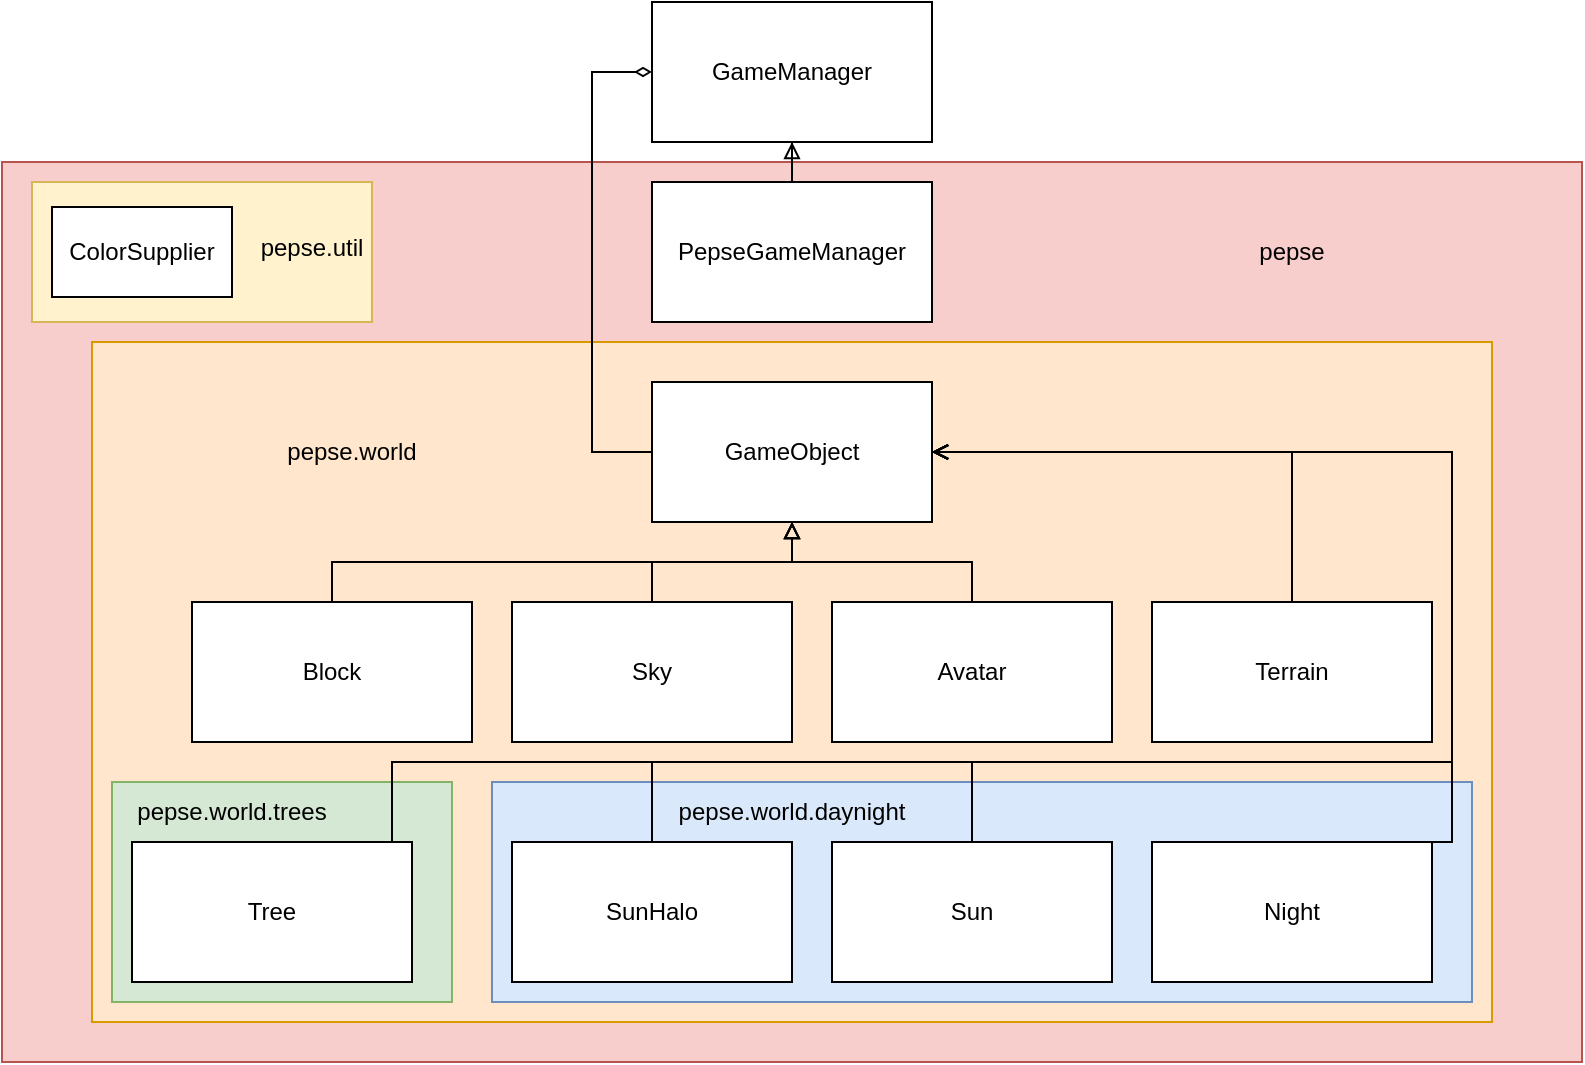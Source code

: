 <mxfile version="16.0.0" type="device"><diagram id="8g9JHTIp2HYeLzySyGv2" name="Page-1"><mxGraphModel dx="1237" dy="606" grid="1" gridSize="10" guides="1" tooltips="1" connect="1" arrows="1" fold="1" page="1" pageScale="1" pageWidth="850" pageHeight="1100" math="0" shadow="0"><root><mxCell id="0"/><mxCell id="1" parent="0"/><mxCell id="Gz4Ks90rgcFeQNkZcqEz-28" value="" style="rounded=0;whiteSpace=wrap;html=1;fillColor=#f8cecc;strokeColor=#b85450;" vertex="1" parent="1"><mxGeometry x="45" y="90" width="790" height="450" as="geometry"/></mxCell><mxCell id="Gz4Ks90rgcFeQNkZcqEz-29" value="" style="rounded=0;whiteSpace=wrap;html=1;fillColor=#ffe6cc;strokeColor=#d79b00;" vertex="1" parent="1"><mxGeometry x="90" y="180" width="700" height="340" as="geometry"/></mxCell><mxCell id="Gz4Ks90rgcFeQNkZcqEz-4" value="" style="edgeStyle=orthogonalEdgeStyle;rounded=0;orthogonalLoop=1;jettySize=auto;html=1;endArrow=block;endFill=0;" edge="1" parent="1" source="Gz4Ks90rgcFeQNkZcqEz-1" target="Gz4Ks90rgcFeQNkZcqEz-2"><mxGeometry relative="1" as="geometry"/></mxCell><mxCell id="Gz4Ks90rgcFeQNkZcqEz-1" value="PepseGameManager" style="rounded=0;whiteSpace=wrap;html=1;" vertex="1" parent="1"><mxGeometry x="370" y="100" width="140" height="70" as="geometry"/></mxCell><mxCell id="Gz4Ks90rgcFeQNkZcqEz-2" value="GameManager" style="rounded=0;whiteSpace=wrap;html=1;" vertex="1" parent="1"><mxGeometry x="370" y="10" width="140" height="70" as="geometry"/></mxCell><mxCell id="Gz4Ks90rgcFeQNkZcqEz-10" value="" style="edgeStyle=orthogonalEdgeStyle;rounded=0;orthogonalLoop=1;jettySize=auto;html=1;endArrow=block;endFill=0;" edge="1" parent="1" source="Gz4Ks90rgcFeQNkZcqEz-5" target="Gz4Ks90rgcFeQNkZcqEz-9"><mxGeometry relative="1" as="geometry"><Array as="points"><mxPoint x="530" y="290"/><mxPoint x="440" y="290"/></Array></mxGeometry></mxCell><mxCell id="Gz4Ks90rgcFeQNkZcqEz-5" value="Avatar" style="rounded=0;whiteSpace=wrap;html=1;" vertex="1" parent="1"><mxGeometry x="460" y="310" width="140" height="70" as="geometry"/></mxCell><mxCell id="Gz4Ks90rgcFeQNkZcqEz-47" style="edgeStyle=orthogonalEdgeStyle;rounded=0;orthogonalLoop=1;jettySize=auto;html=1;exitX=0.5;exitY=0;exitDx=0;exitDy=0;entryX=1;entryY=0.5;entryDx=0;entryDy=0;endArrow=open;endFill=0;strokeWidth=1;" edge="1" parent="1" source="Gz4Ks90rgcFeQNkZcqEz-6" target="Gz4Ks90rgcFeQNkZcqEz-9"><mxGeometry relative="1" as="geometry"/></mxCell><mxCell id="Gz4Ks90rgcFeQNkZcqEz-6" value="Terrain" style="rounded=0;whiteSpace=wrap;html=1;" vertex="1" parent="1"><mxGeometry x="620" y="310" width="140" height="70" as="geometry"/></mxCell><mxCell id="Gz4Ks90rgcFeQNkZcqEz-21" value="" style="edgeStyle=orthogonalEdgeStyle;rounded=0;orthogonalLoop=1;jettySize=auto;html=1;endArrow=block;endFill=0;" edge="1" parent="1" source="Gz4Ks90rgcFeQNkZcqEz-7" target="Gz4Ks90rgcFeQNkZcqEz-9"><mxGeometry relative="1" as="geometry"/></mxCell><mxCell id="Gz4Ks90rgcFeQNkZcqEz-7" value="Sky" style="rounded=0;whiteSpace=wrap;html=1;" vertex="1" parent="1"><mxGeometry x="300" y="310" width="140" height="70" as="geometry"/></mxCell><mxCell id="Gz4Ks90rgcFeQNkZcqEz-23" value="" style="edgeStyle=orthogonalEdgeStyle;rounded=0;orthogonalLoop=1;jettySize=auto;html=1;endArrow=block;endFill=0;" edge="1" parent="1" source="Gz4Ks90rgcFeQNkZcqEz-8" target="Gz4Ks90rgcFeQNkZcqEz-9"><mxGeometry relative="1" as="geometry"><Array as="points"><mxPoint x="210" y="290"/><mxPoint x="440" y="290"/></Array></mxGeometry></mxCell><mxCell id="Gz4Ks90rgcFeQNkZcqEz-8" value="Block" style="rounded=0;whiteSpace=wrap;html=1;" vertex="1" parent="1"><mxGeometry x="140" y="310" width="140" height="70" as="geometry"/></mxCell><mxCell id="Gz4Ks90rgcFeQNkZcqEz-37" style="edgeStyle=orthogonalEdgeStyle;rounded=0;orthogonalLoop=1;jettySize=auto;html=1;exitX=1;exitY=0.5;exitDx=0;exitDy=0;endArrow=diamondThin;endFill=0;strokeWidth=1;" edge="1" parent="1" source="Gz4Ks90rgcFeQNkZcqEz-9"><mxGeometry relative="1" as="geometry"><mxPoint x="370" y="45" as="targetPoint"/><Array as="points"><mxPoint x="340" y="235"/><mxPoint x="340" y="45"/></Array></mxGeometry></mxCell><mxCell id="Gz4Ks90rgcFeQNkZcqEz-9" value="GameObject" style="rounded=0;whiteSpace=wrap;html=1;" vertex="1" parent="1"><mxGeometry x="370" y="200" width="140" height="70" as="geometry"/></mxCell><mxCell id="Gz4Ks90rgcFeQNkZcqEz-30" value="" style="rounded=0;whiteSpace=wrap;html=1;fillColor=#dae8fc;strokeColor=#6c8ebf;" vertex="1" parent="1"><mxGeometry x="290" y="400" width="490" height="110" as="geometry"/></mxCell><mxCell id="Gz4Ks90rgcFeQNkZcqEz-52" style="edgeStyle=orthogonalEdgeStyle;rounded=0;orthogonalLoop=1;jettySize=auto;html=1;exitX=0.5;exitY=0;exitDx=0;exitDy=0;entryX=1;entryY=0.5;entryDx=0;entryDy=0;endArrow=open;endFill=0;strokeWidth=1;" edge="1" parent="1" source="Gz4Ks90rgcFeQNkZcqEz-15" target="Gz4Ks90rgcFeQNkZcqEz-9"><mxGeometry relative="1" as="geometry"><Array as="points"><mxPoint x="370" y="390"/><mxPoint x="770" y="390"/><mxPoint x="770" y="235"/></Array></mxGeometry></mxCell><mxCell id="Gz4Ks90rgcFeQNkZcqEz-15" value="SunHalo" style="rounded=0;whiteSpace=wrap;html=1;" vertex="1" parent="1"><mxGeometry x="300" y="430" width="140" height="70" as="geometry"/></mxCell><mxCell id="Gz4Ks90rgcFeQNkZcqEz-32" value="" style="rounded=0;whiteSpace=wrap;html=1;fillColor=#d5e8d4;strokeColor=#82b366;" vertex="1" parent="1"><mxGeometry x="100" y="400" width="170" height="110" as="geometry"/></mxCell><mxCell id="Gz4Ks90rgcFeQNkZcqEz-51" style="edgeStyle=orthogonalEdgeStyle;rounded=0;orthogonalLoop=1;jettySize=auto;html=1;exitX=0.5;exitY=0;exitDx=0;exitDy=0;entryX=1;entryY=0.5;entryDx=0;entryDy=0;endArrow=open;endFill=0;strokeWidth=1;" edge="1" parent="1" source="Gz4Ks90rgcFeQNkZcqEz-16" target="Gz4Ks90rgcFeQNkZcqEz-9"><mxGeometry relative="1" as="geometry"><Array as="points"><mxPoint x="530" y="390"/><mxPoint x="770" y="390"/><mxPoint x="770" y="235"/></Array></mxGeometry></mxCell><mxCell id="Gz4Ks90rgcFeQNkZcqEz-16" value="Sun" style="rounded=0;whiteSpace=wrap;html=1;" vertex="1" parent="1"><mxGeometry x="460" y="430" width="140" height="70" as="geometry"/></mxCell><mxCell id="Gz4Ks90rgcFeQNkZcqEz-53" style="edgeStyle=orthogonalEdgeStyle;rounded=0;orthogonalLoop=1;jettySize=auto;html=1;exitX=0.5;exitY=0;exitDx=0;exitDy=0;entryX=1;entryY=0.5;entryDx=0;entryDy=0;endArrow=open;endFill=0;strokeWidth=1;" edge="1" parent="1" source="Gz4Ks90rgcFeQNkZcqEz-14" target="Gz4Ks90rgcFeQNkZcqEz-9"><mxGeometry relative="1" as="geometry"><Array as="points"><mxPoint x="240" y="430"/><mxPoint x="240" y="390"/><mxPoint x="770" y="390"/><mxPoint x="770" y="235"/></Array></mxGeometry></mxCell><mxCell id="Gz4Ks90rgcFeQNkZcqEz-14" value="Tree" style="rounded=0;whiteSpace=wrap;html=1;" vertex="1" parent="1"><mxGeometry x="110" y="430" width="140" height="70" as="geometry"/></mxCell><mxCell id="Gz4Ks90rgcFeQNkZcqEz-49" style="edgeStyle=orthogonalEdgeStyle;rounded=0;orthogonalLoop=1;jettySize=auto;html=1;exitX=0.5;exitY=0;exitDx=0;exitDy=0;entryX=1;entryY=0.5;entryDx=0;entryDy=0;endArrow=open;endFill=0;strokeWidth=1;" edge="1" parent="1" source="Gz4Ks90rgcFeQNkZcqEz-17" target="Gz4Ks90rgcFeQNkZcqEz-9"><mxGeometry relative="1" as="geometry"><Array as="points"><mxPoint x="770" y="430"/><mxPoint x="770" y="235"/></Array></mxGeometry></mxCell><mxCell id="Gz4Ks90rgcFeQNkZcqEz-17" value="Night" style="rounded=0;whiteSpace=wrap;html=1;" vertex="1" parent="1"><mxGeometry x="620" y="430" width="140" height="70" as="geometry"/></mxCell><mxCell id="Gz4Ks90rgcFeQNkZcqEz-33" value="" style="rounded=0;whiteSpace=wrap;html=1;fillColor=#fff2cc;strokeColor=#d6b656;" vertex="1" parent="1"><mxGeometry x="60" y="100" width="170" height="70" as="geometry"/></mxCell><mxCell id="Gz4Ks90rgcFeQNkZcqEz-34" value="ColorSupplier" style="rounded=0;whiteSpace=wrap;html=1;" vertex="1" parent="1"><mxGeometry x="70" y="112.5" width="90" height="45" as="geometry"/></mxCell><mxCell id="Gz4Ks90rgcFeQNkZcqEz-41" value="pepse" style="text;html=1;strokeColor=none;fillColor=none;align=center;verticalAlign=middle;whiteSpace=wrap;rounded=0;" vertex="1" parent="1"><mxGeometry x="660" y="120" width="60" height="30" as="geometry"/></mxCell><mxCell id="Gz4Ks90rgcFeQNkZcqEz-42" value="pepse.world&lt;span style=&quot;color: rgba(0 , 0 , 0 , 0) ; font-family: monospace ; font-size: 0px&quot;&gt;%3CmxGraphModel%3E%3Croot%3E%3CmxCell%20id%3D%220%22%2F%3E%3CmxCell%20id%3D%221%22%20parent%3D%220%22%2F%3E%3CmxCell%20id%3D%222%22%20value%3D%22pepse%22%20style%3D%22text%3Bhtml%3D1%3BstrokeColor%3Dnone%3BfillColor%3Dnone%3Balign%3Dcenter%3BverticalAlign%3Dmiddle%3BwhiteSpace%3Dwrap%3Brounded%3D0%3B%22%20vertex%3D%221%22%20parent%3D%221%22%3E%3CmxGeometry%20x%3D%22660%22%20y%3D%22120%22%20width%3D%2260%22%20height%3D%2230%22%20as%3D%22geometry%22%2F%3E%3C%2FmxCell%3E%3C%2Froot%3E%3C%2FmxGraphModel%3E&lt;/span&gt;" style="text;html=1;strokeColor=none;fillColor=none;align=center;verticalAlign=middle;whiteSpace=wrap;rounded=0;" vertex="1" parent="1"><mxGeometry x="190" y="220" width="60" height="30" as="geometry"/></mxCell><mxCell id="Gz4Ks90rgcFeQNkZcqEz-43" value="pepse.util&lt;span style=&quot;color: rgba(0 , 0 , 0 , 0) ; font-family: monospace ; font-size: 0px&quot;&gt;%3CmxGraphModel%3E%3Croot%3E%3CmxCell%20id%3D%220%22%2F%3E%3CmxCell%20id%3D%221%22%20parent%3D%220%22%2F%3E%3CmxCell%20id%3D%222%22%20value%3D%22pepse%22%20style%3D%22text%3Bhtml%3D1%3BstrokeColor%3Dnone%3BfillColor%3Dnone%3Balign%3Dcenter%3BverticalAlign%3Dmiddle%3BwhiteSpace%3Dwrap%3Brounded%3D0%3B%22%20vertex%3D%221%22%20parent%3D%221%22%3E%3CmxGeometry%20x%3D%22660%22%20y%3D%22120%22%20width%3D%2260%22%20height%3D%2230%22%20as%3D%22geometry%22%2F%3E%3C%2FmxCell%3E%3C%2Froot%3E%3C%2FmxGraphModel%&lt;/span&gt;" style="text;html=1;strokeColor=none;fillColor=none;align=center;verticalAlign=middle;whiteSpace=wrap;rounded=0;" vertex="1" parent="1"><mxGeometry x="170" y="118" width="60" height="30" as="geometry"/></mxCell><mxCell id="Gz4Ks90rgcFeQNkZcqEz-44" value="pepse.world.trees&lt;span style=&quot;color: rgba(0 , 0 , 0 , 0) ; font-family: monospace ; font-size: 0px&quot;&gt;%3CmxGraphModel%3E%3Croot%3E%3CmxCell%20id%3D%220%22%2F%3E%3CmxCell%20id%3D%221%22%20parent%3D%220%22%2F%3E%3CmxCell%20id%3D%222%22%20value%3D%22pepse%22%20style%3D%22text%3Bhtml%3D1%3BstrokeColor%3Dnone%3BfillColor%3Dnone%3Balign%3Dcenter%3BverticalAlign%3Dmiddle%3BwhiteSpace%3Dwrap%3Brounded%3D0%3B%22%20vertex%3D%221%22%20parent%3D%221%22%3E%3CmxGeometry%20x%3D%22660%22%20y%3D%22120%22%20width%3D%2260%22%20height%3D%2230%22%20as%3D%22geometry%22%2F%3E%3C%2FmxCell%3E%3C%2Froot%3E%3C%2FmxGraphModel%3E.&lt;/span&gt;" style="text;html=1;strokeColor=none;fillColor=none;align=center;verticalAlign=middle;whiteSpace=wrap;rounded=0;" vertex="1" parent="1"><mxGeometry x="130" y="400" width="60" height="30" as="geometry"/></mxCell><mxCell id="Gz4Ks90rgcFeQNkZcqEz-46" value="pepse.world.daynight&lt;span style=&quot;color: rgba(0 , 0 , 0 , 0) ; font-family: monospace ; font-size: 0px&quot;&gt;%3CmxGraphModel%3E%3Croot%3E%3CmxCell%20id%3D%220%22%2F%3E%3CmxCell%20id%3D%221%22%20parent%3D%220%22%2F%3E%3CmxCell%20id%3D%222%22%20value%3D%22pepse%22%20style%3D%22text%3Bhtml%3D1%3BstrokeColor%3Dnone%3BfillColor%3Dnone%3Balign%3Dcenter%3BverticalAlign%3Dmiddle%3BwhiteSpace%3Dwrap%3Brounded%3D0%3B%22%20vertex%3D%221%22%20parent%3D%221%22%3E%3CmxGeometry%20x%3D%22660%22%20y%3D%22120%22%20width%3D%2260%22%20height%3D%2230%22%20as%3D%22geometry%22%2F%3E%3C%2FmxCell%3E%3C%2Froot%3E%3C%2FmxGraphModel%3E.&lt;/span&gt;" style="text;html=1;strokeColor=none;fillColor=none;align=center;verticalAlign=middle;whiteSpace=wrap;rounded=0;" vertex="1" parent="1"><mxGeometry x="410" y="400" width="60" height="30" as="geometry"/></mxCell></root></mxGraphModel></diagram></mxfile>